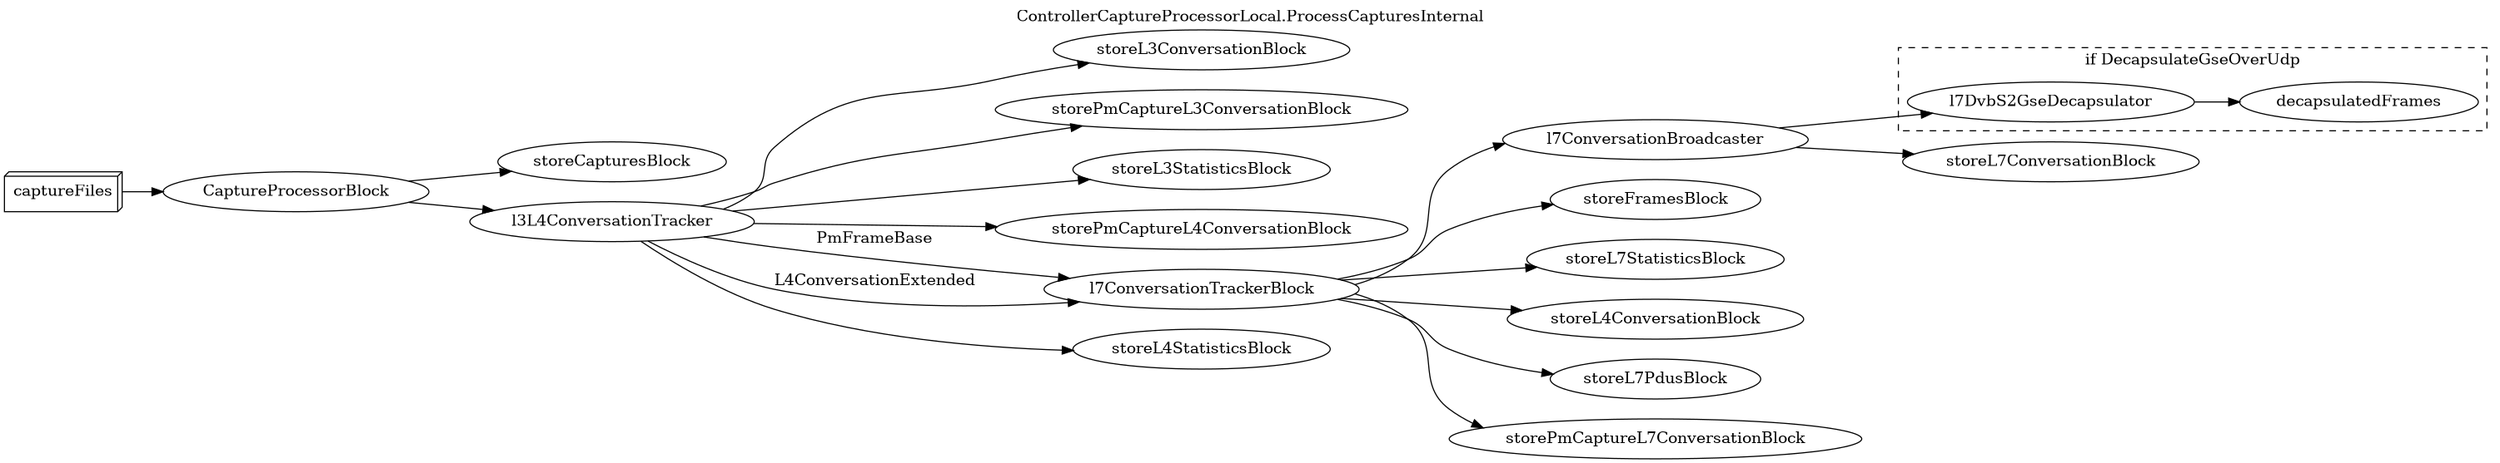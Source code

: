 @startuml
digraph G {
	label="ControllerCaptureProcessorLocal.ProcessCapturesInternal";
	labelloc="t";
	rankdir=LR;

    captureFiles [shape=box3d];
	captureFiles -> CaptureProcessorBlock;

	CaptureProcessorBlock -> storeCapturesBlock;
	CaptureProcessorBlock -> l3L4ConversationTracker;

	l3L4ConversationTracker -> storeL3ConversationBlock;
	l3L4ConversationTracker -> storePmCaptureL3ConversationBlock;
	l3L4ConversationTracker -> storeL3StatisticsBlock;
	l3L4ConversationTracker -> storePmCaptureL4ConversationBlock;

	l3L4ConversationTracker -> l7ConversationTrackerBlock [label="PmFrameBase"];
	l3L4ConversationTracker -> storeL4StatisticsBlock;
	l3L4ConversationTracker -> l7ConversationTrackerBlock [label="L4ConversationExtended"];

	l7ConversationTrackerBlock -> l7ConversationBroadcaster;
	l7ConversationTrackerBlock -> storeFramesBlock;
	l7ConversationTrackerBlock -> storeL7StatisticsBlock;
	l7ConversationTrackerBlock -> storeL4ConversationBlock;
	l7ConversationTrackerBlock -> storeL7PdusBlock;
	l7ConversationTrackerBlock -> storePmCaptureL7ConversationBlock;

	subgraph cluster_DecapsulateGseOverUdp  {
		l7DvbS2GseDecapsulator -> decapsulatedFrames;
		label = "if DecapsulateGseOverUdp";
		style=dashed;
	}
	
    l7ConversationBroadcaster -> storeL7ConversationBlock;
    l7ConversationBroadcaster -> l7DvbS2GseDecapsulator;
} 
@enduml

